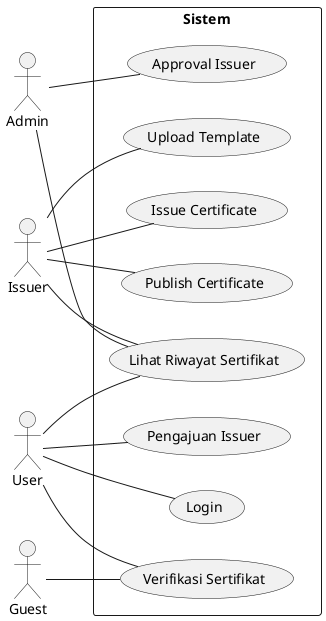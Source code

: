 @startuml
left to right direction
actor Admin
actor Issuer
actor User
actor Guest

rectangle Sistem {
  User -- (Login)
  User -- (Pengajuan Issuer)
  Admin -- (Approval Issuer)
  Issuer -- (Upload Template)
  Issuer -- (Issue Certificate)
  Issuer -- (Publish Certificate)
  User -- (Verifikasi Sertifikat)
  Guest -- (Verifikasi Sertifikat)
  User -- (Lihat Riwayat Sertifikat)
  Issuer -- (Lihat Riwayat Sertifikat)
  Admin -- (Lihat Riwayat Sertifikat)
}
@enduml 
